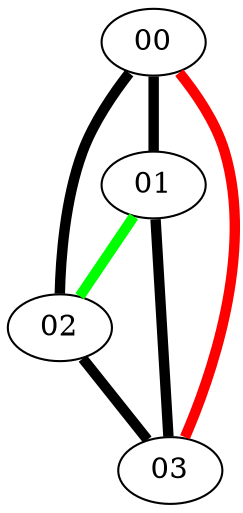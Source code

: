 graph G {
  00 [label="00", width=0, height=0; pos="100, 0!"];
  01 [label="01", width=0, height=0; pos="0, 173!"];
  02 [label="02", width=0, height=0; pos="-100, 0!"];
  03 [label="03", width=0, height=0; pos="-300, 0!"];
  00--01 [color="black", penwidth=5];
  00--02 [color="black", penwidth=5];
  01--02 [color="green", penwidth=5];
  01--03 [color="black", penwidth=5];
  02--03 [color="black", penwidth=5];
  00--03 [color="red", penwidth=5];
}
